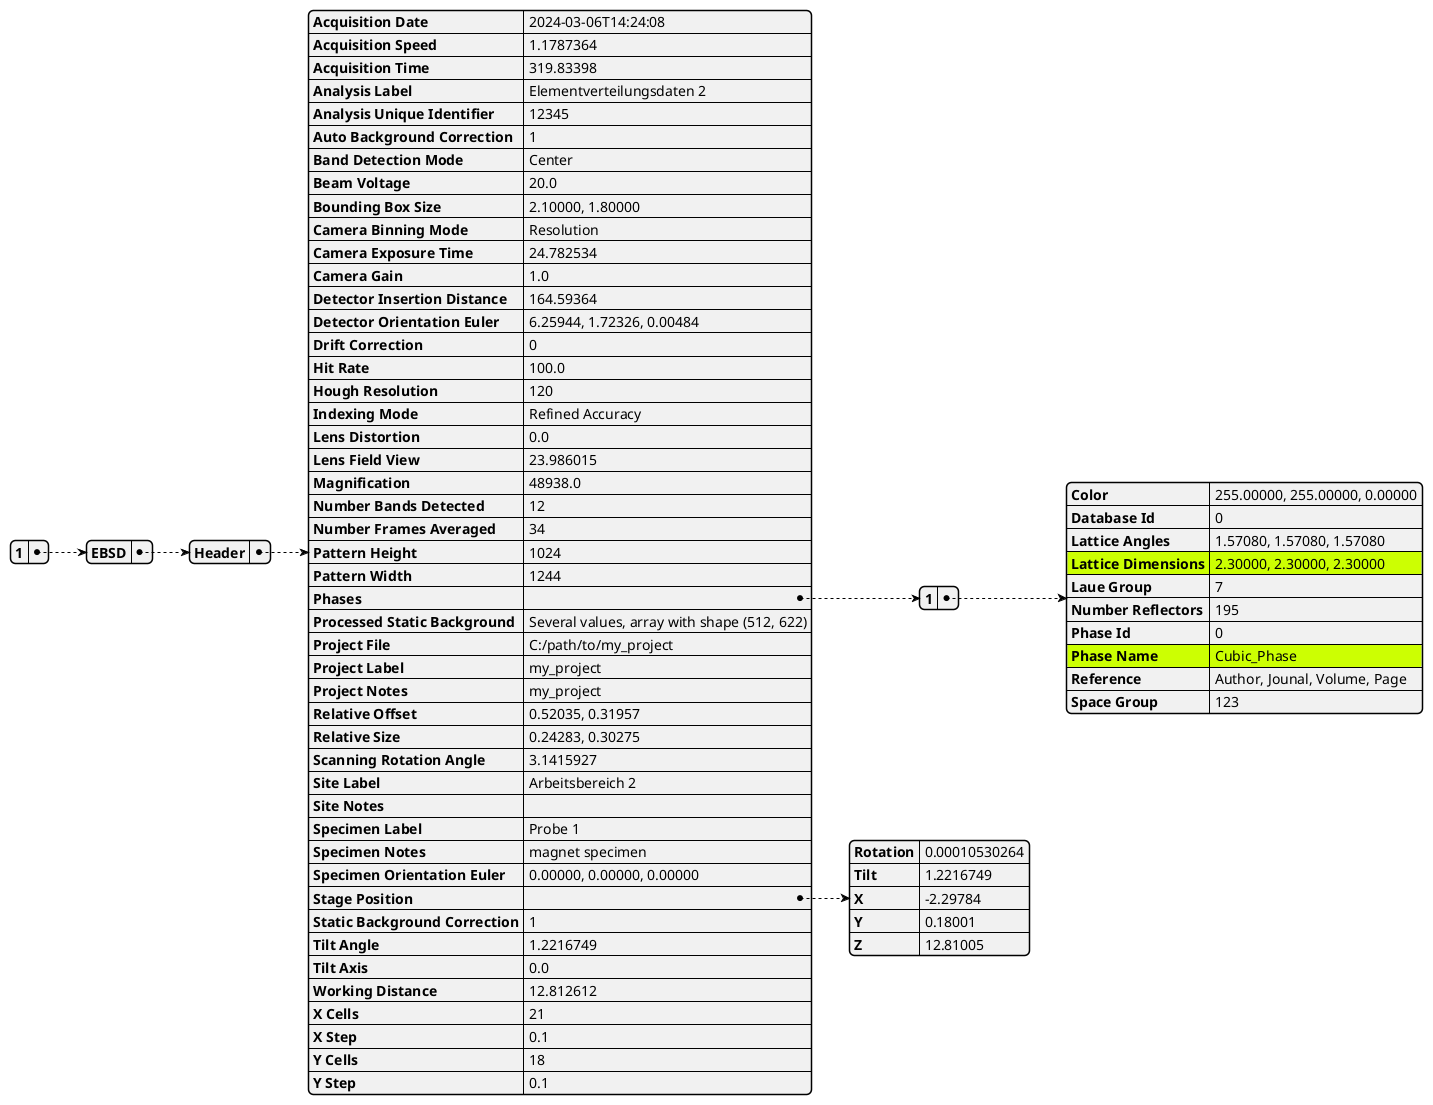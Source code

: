@startjson
#highlight "1" / "EBSD" / "Header" / "Phases" / "1" / "Lattice Dimensions"
#highlight "1" / "EBSD" / "Header" / "Phases" / "1" / "Phase Name"
{
  "1": {
    "EBSD": {
      "Header": {
        "Acquisition Date": "2024-03-06T14:24:08",
        "Acquisition Speed": "1.1787364",
        "Acquisition Time": "319.83398",
        "Analysis Label": "Elementverteilungsdaten 2",
        "Analysis Unique Identifier": "12345",
        "Auto Background Correction": "1",
        "Band Detection Mode": "Center",
        "Beam Voltage": "20.0",
        "Bounding Box Size": "2.10000, 1.80000",
        "Camera Binning Mode": "Resolution",
        "Camera Exposure Time": "24.782534",
        "Camera Gain": "1.0",
        "Detector Insertion Distance": "164.59364",
        "Detector Orientation Euler": "6.25944, 1.72326, 0.00484",
        "Drift Correction": "0",
        "Hit Rate": "100.0",
        "Hough Resolution": "120",
        "Indexing Mode": "Refined Accuracy",
        "Lens Distortion": "0.0",
        "Lens Field View": "23.986015",
        "Magnification": "48938.0",
        "Number Bands Detected": "12",
        "Number Frames Averaged": "34",
        "Pattern Height": "1024",
        "Pattern Width": "1244",
        "Phases": {
          "1": {
            "Color": "255.00000, 255.00000, 0.00000",
            "Database Id": "0",
            "Lattice Angles": "1.57080, 1.57080, 1.57080",
            "Lattice Dimensions": "2.30000, 2.30000, 2.30000",
            "Laue Group": "7",
            "Number Reflectors": "195",
            "Phase Id": "0",
            "Phase Name": "Cubic_Phase",
            "Reference": "Author, Jounal, Volume, Page",
            "Space Group": "123"
          }
        },
        "Processed Static Background": "Several values, array with shape (512, 622)",
        "Project File": "C:/path/to/my_project",
        "Project Label": "my_project",
        "Project Notes": "my_project",
        "Relative Offset": "0.52035, 0.31957",
        "Relative Size": "0.24283, 0.30275",
        "Scanning Rotation Angle": "3.1415927",
        "Site Label": "Arbeitsbereich 2",
        "Site Notes": "",
        "Specimen Label": "Probe 1",
        "Specimen Notes": "magnet specimen",
        "Specimen Orientation Euler": "0.00000, 0.00000, 0.00000",
        "Stage Position": {
          "Rotation": "0.00010530264",
          "Tilt": "1.2216749",
          "X": "-2.29784",
          "Y": "0.18001",
          "Z": "12.81005"
        },
        "Static Background Correction": "1",
        "Tilt Angle": "1.2216749",
        "Tilt Axis": "0.0",
        "Working Distance": "12.812612",
        "X Cells": "21",
        "X Step": "0.1",
        "Y Cells": "18",
        "Y Step": "0.1"
      }
    }
  }
}
@endjson